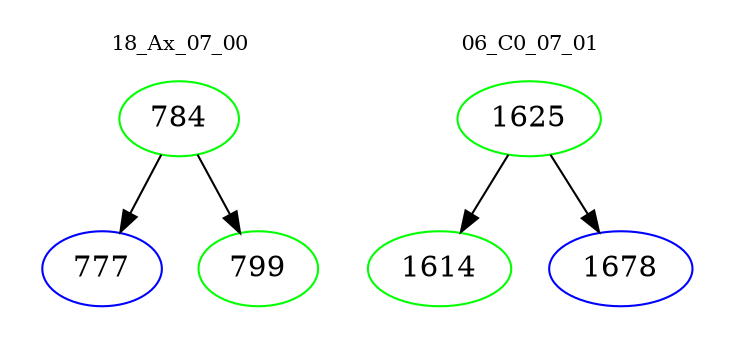 digraph{
subgraph cluster_0 {
color = white
label = "18_Ax_07_00";
fontsize=10;
T0_784 [label="784", color="green"]
T0_784 -> T0_777 [color="black"]
T0_777 [label="777", color="blue"]
T0_784 -> T0_799 [color="black"]
T0_799 [label="799", color="green"]
}
subgraph cluster_1 {
color = white
label = "06_C0_07_01";
fontsize=10;
T1_1625 [label="1625", color="green"]
T1_1625 -> T1_1614 [color="black"]
T1_1614 [label="1614", color="green"]
T1_1625 -> T1_1678 [color="black"]
T1_1678 [label="1678", color="blue"]
}
}
